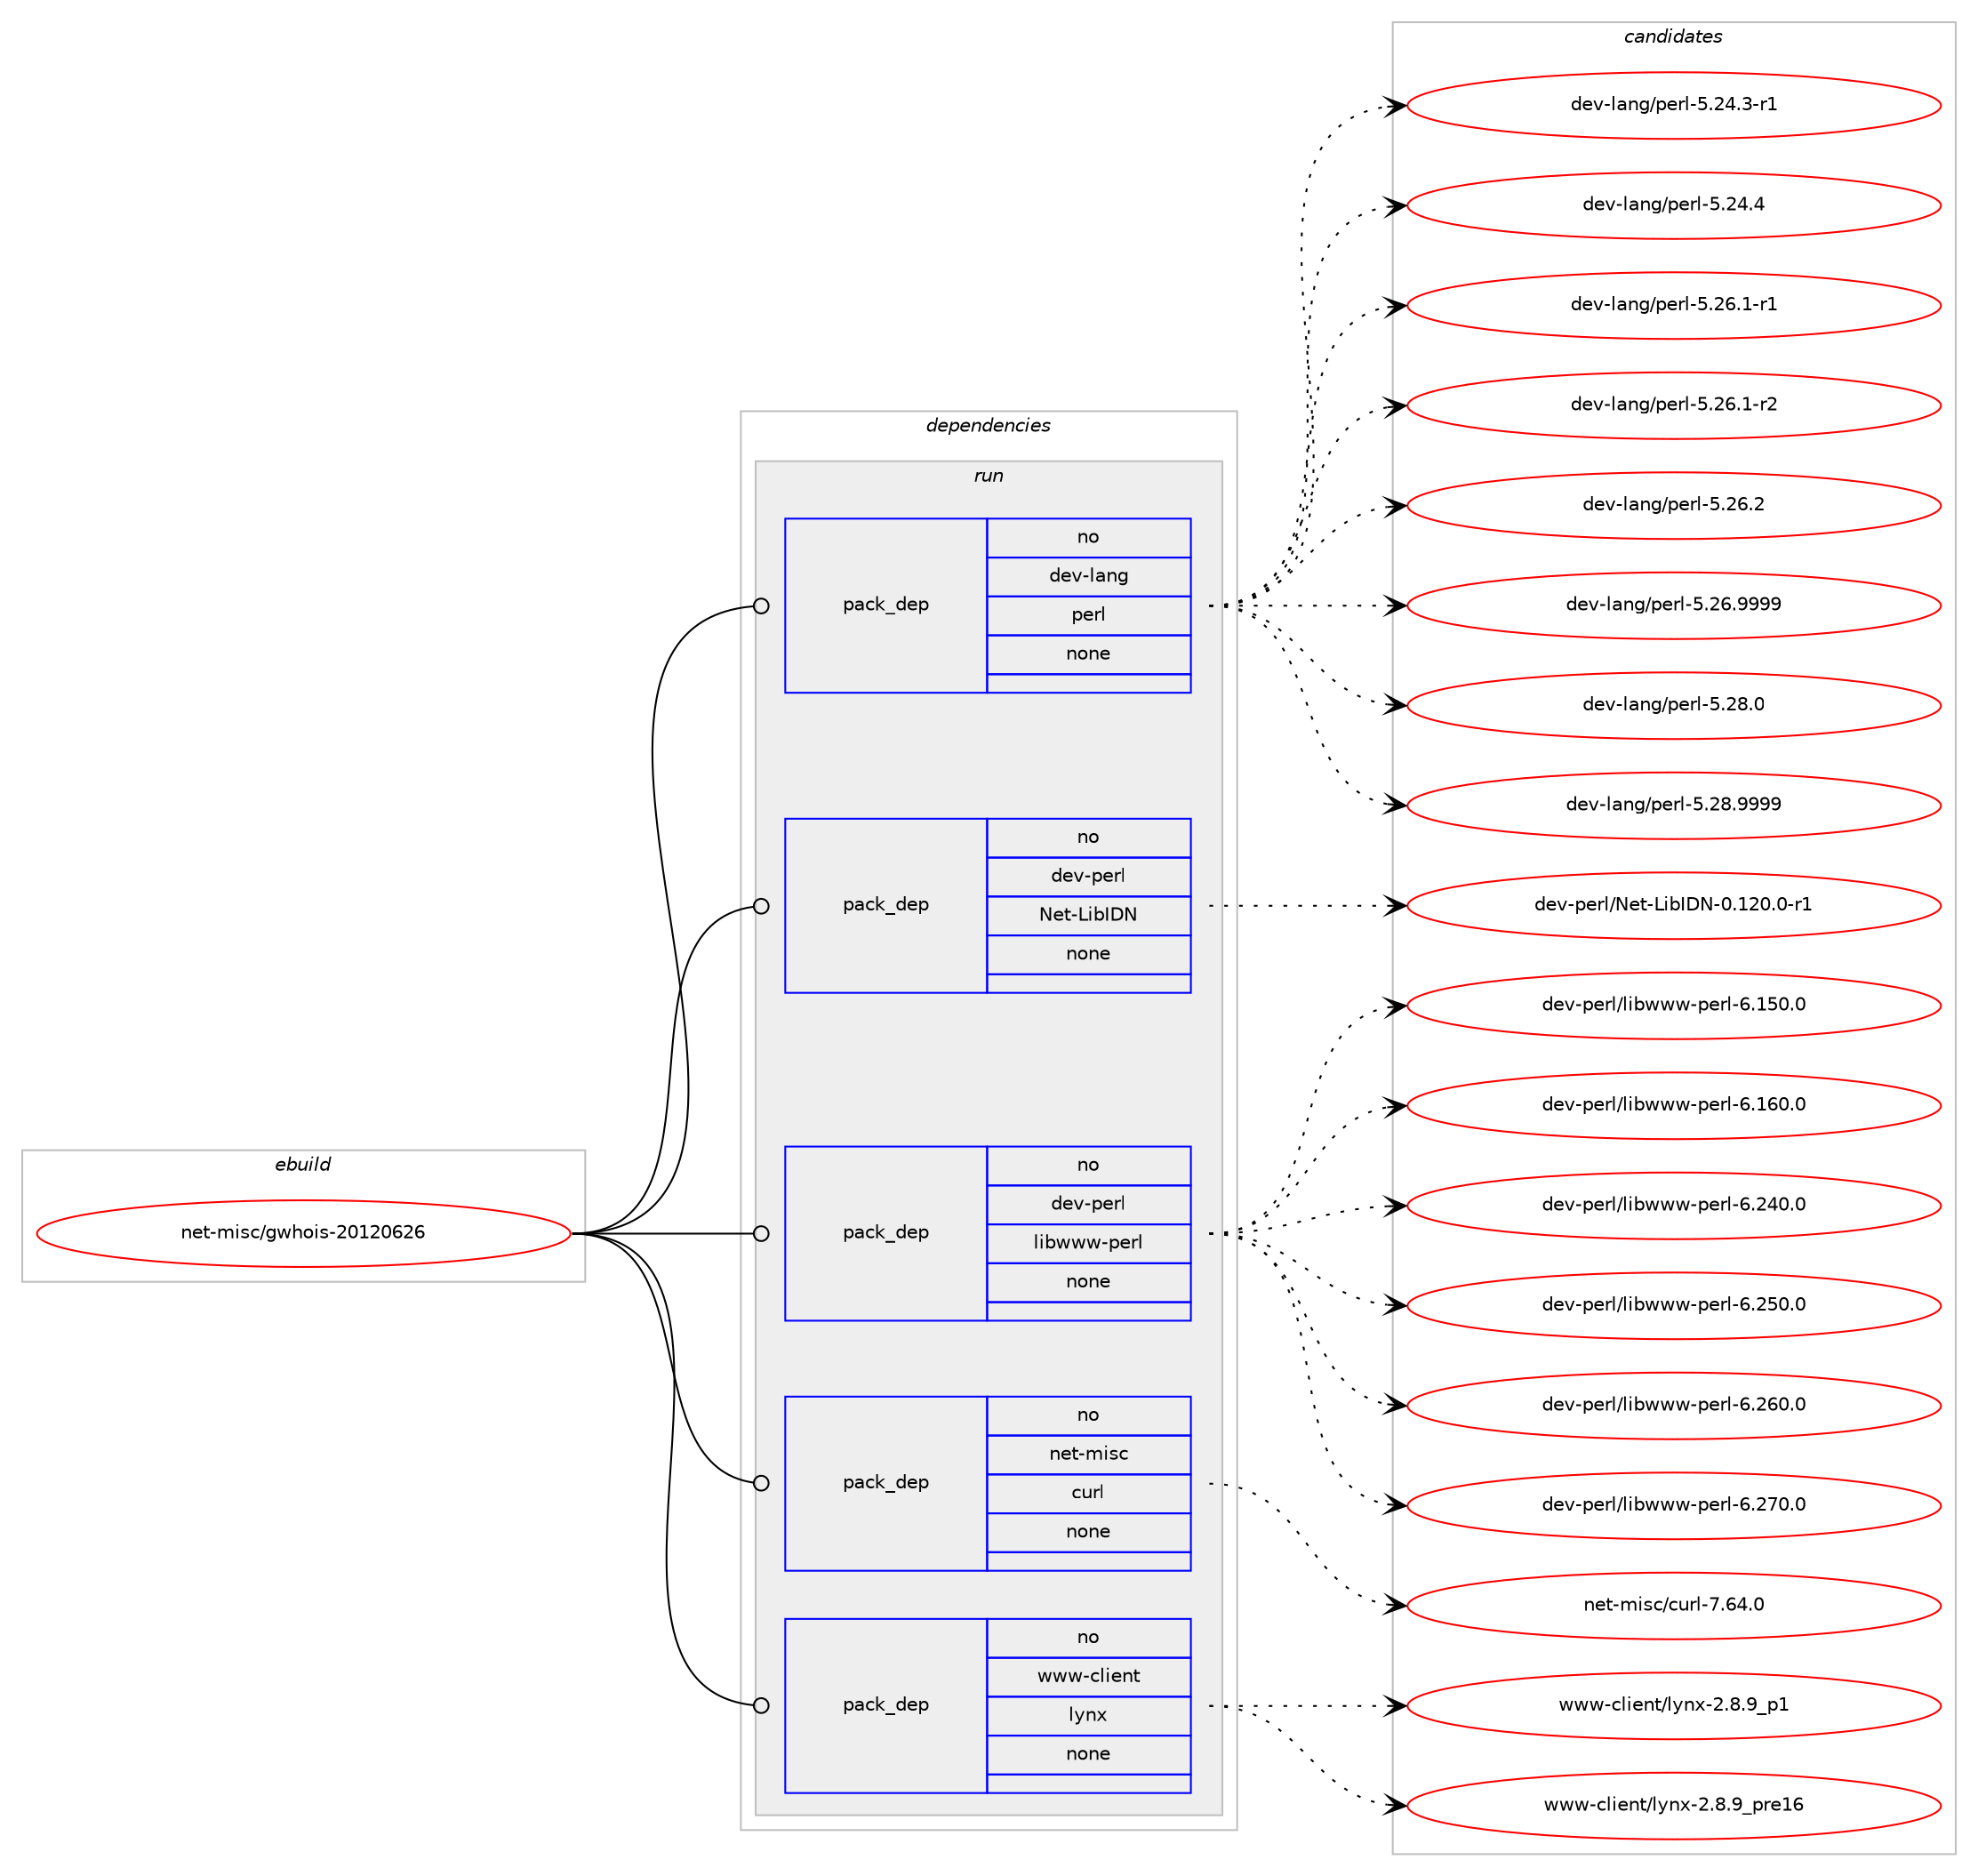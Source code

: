 digraph prolog {

# *************
# Graph options
# *************

newrank=true;
concentrate=true;
compound=true;
graph [rankdir=LR,fontname=Helvetica,fontsize=10,ranksep=1.5];#, ranksep=2.5, nodesep=0.2];
edge  [arrowhead=vee];
node  [fontname=Helvetica,fontsize=10];

# **********
# The ebuild
# **********

subgraph cluster_leftcol {
color=gray;
rank=same;
label=<<i>ebuild</i>>;
id [label="net-misc/gwhois-20120626", color=red, width=4, href="../net-misc/gwhois-20120626.svg"];
}

# ****************
# The dependencies
# ****************

subgraph cluster_midcol {
color=gray;
label=<<i>dependencies</i>>;
subgraph cluster_compile {
fillcolor="#eeeeee";
style=filled;
label=<<i>compile</i>>;
}
subgraph cluster_compileandrun {
fillcolor="#eeeeee";
style=filled;
label=<<i>compile and run</i>>;
}
subgraph cluster_run {
fillcolor="#eeeeee";
style=filled;
label=<<i>run</i>>;
subgraph pack1192590 {
dependency1668073 [label=<<TABLE BORDER="0" CELLBORDER="1" CELLSPACING="0" CELLPADDING="4" WIDTH="220"><TR><TD ROWSPAN="6" CELLPADDING="30">pack_dep</TD></TR><TR><TD WIDTH="110">no</TD></TR><TR><TD>dev-lang</TD></TR><TR><TD>perl</TD></TR><TR><TD>none</TD></TR><TR><TD></TD></TR></TABLE>>, shape=none, color=blue];
}
id:e -> dependency1668073:w [weight=20,style="solid",arrowhead="odot"];
subgraph pack1192591 {
dependency1668074 [label=<<TABLE BORDER="0" CELLBORDER="1" CELLSPACING="0" CELLPADDING="4" WIDTH="220"><TR><TD ROWSPAN="6" CELLPADDING="30">pack_dep</TD></TR><TR><TD WIDTH="110">no</TD></TR><TR><TD>dev-perl</TD></TR><TR><TD>Net-LibIDN</TD></TR><TR><TD>none</TD></TR><TR><TD></TD></TR></TABLE>>, shape=none, color=blue];
}
id:e -> dependency1668074:w [weight=20,style="solid",arrowhead="odot"];
subgraph pack1192592 {
dependency1668075 [label=<<TABLE BORDER="0" CELLBORDER="1" CELLSPACING="0" CELLPADDING="4" WIDTH="220"><TR><TD ROWSPAN="6" CELLPADDING="30">pack_dep</TD></TR><TR><TD WIDTH="110">no</TD></TR><TR><TD>dev-perl</TD></TR><TR><TD>libwww-perl</TD></TR><TR><TD>none</TD></TR><TR><TD></TD></TR></TABLE>>, shape=none, color=blue];
}
id:e -> dependency1668075:w [weight=20,style="solid",arrowhead="odot"];
subgraph pack1192593 {
dependency1668076 [label=<<TABLE BORDER="0" CELLBORDER="1" CELLSPACING="0" CELLPADDING="4" WIDTH="220"><TR><TD ROWSPAN="6" CELLPADDING="30">pack_dep</TD></TR><TR><TD WIDTH="110">no</TD></TR><TR><TD>net-misc</TD></TR><TR><TD>curl</TD></TR><TR><TD>none</TD></TR><TR><TD></TD></TR></TABLE>>, shape=none, color=blue];
}
id:e -> dependency1668076:w [weight=20,style="solid",arrowhead="odot"];
subgraph pack1192594 {
dependency1668077 [label=<<TABLE BORDER="0" CELLBORDER="1" CELLSPACING="0" CELLPADDING="4" WIDTH="220"><TR><TD ROWSPAN="6" CELLPADDING="30">pack_dep</TD></TR><TR><TD WIDTH="110">no</TD></TR><TR><TD>www-client</TD></TR><TR><TD>lynx</TD></TR><TR><TD>none</TD></TR><TR><TD></TD></TR></TABLE>>, shape=none, color=blue];
}
id:e -> dependency1668077:w [weight=20,style="solid",arrowhead="odot"];
}
}

# **************
# The candidates
# **************

subgraph cluster_choices {
rank=same;
color=gray;
label=<<i>candidates</i>>;

subgraph choice1192590 {
color=black;
nodesep=1;
choice100101118451089711010347112101114108455346505246514511449 [label="dev-lang/perl-5.24.3-r1", color=red, width=4,href="../dev-lang/perl-5.24.3-r1.svg"];
choice10010111845108971101034711210111410845534650524652 [label="dev-lang/perl-5.24.4", color=red, width=4,href="../dev-lang/perl-5.24.4.svg"];
choice100101118451089711010347112101114108455346505446494511449 [label="dev-lang/perl-5.26.1-r1", color=red, width=4,href="../dev-lang/perl-5.26.1-r1.svg"];
choice100101118451089711010347112101114108455346505446494511450 [label="dev-lang/perl-5.26.1-r2", color=red, width=4,href="../dev-lang/perl-5.26.1-r2.svg"];
choice10010111845108971101034711210111410845534650544650 [label="dev-lang/perl-5.26.2", color=red, width=4,href="../dev-lang/perl-5.26.2.svg"];
choice10010111845108971101034711210111410845534650544657575757 [label="dev-lang/perl-5.26.9999", color=red, width=4,href="../dev-lang/perl-5.26.9999.svg"];
choice10010111845108971101034711210111410845534650564648 [label="dev-lang/perl-5.28.0", color=red, width=4,href="../dev-lang/perl-5.28.0.svg"];
choice10010111845108971101034711210111410845534650564657575757 [label="dev-lang/perl-5.28.9999", color=red, width=4,href="../dev-lang/perl-5.28.9999.svg"];
dependency1668073:e -> choice100101118451089711010347112101114108455346505246514511449:w [style=dotted,weight="100"];
dependency1668073:e -> choice10010111845108971101034711210111410845534650524652:w [style=dotted,weight="100"];
dependency1668073:e -> choice100101118451089711010347112101114108455346505446494511449:w [style=dotted,weight="100"];
dependency1668073:e -> choice100101118451089711010347112101114108455346505446494511450:w [style=dotted,weight="100"];
dependency1668073:e -> choice10010111845108971101034711210111410845534650544650:w [style=dotted,weight="100"];
dependency1668073:e -> choice10010111845108971101034711210111410845534650544657575757:w [style=dotted,weight="100"];
dependency1668073:e -> choice10010111845108971101034711210111410845534650564648:w [style=dotted,weight="100"];
dependency1668073:e -> choice10010111845108971101034711210111410845534650564657575757:w [style=dotted,weight="100"];
}
subgraph choice1192591 {
color=black;
nodesep=1;
choice10010111845112101114108477810111645761059873687845484649504846484511449 [label="dev-perl/Net-LibIDN-0.120.0-r1", color=red, width=4,href="../dev-perl/Net-LibIDN-0.120.0-r1.svg"];
dependency1668074:e -> choice10010111845112101114108477810111645761059873687845484649504846484511449:w [style=dotted,weight="100"];
}
subgraph choice1192592 {
color=black;
nodesep=1;
choice100101118451121011141084710810598119119119451121011141084554464953484648 [label="dev-perl/libwww-perl-6.150.0", color=red, width=4,href="../dev-perl/libwww-perl-6.150.0.svg"];
choice100101118451121011141084710810598119119119451121011141084554464954484648 [label="dev-perl/libwww-perl-6.160.0", color=red, width=4,href="../dev-perl/libwww-perl-6.160.0.svg"];
choice100101118451121011141084710810598119119119451121011141084554465052484648 [label="dev-perl/libwww-perl-6.240.0", color=red, width=4,href="../dev-perl/libwww-perl-6.240.0.svg"];
choice100101118451121011141084710810598119119119451121011141084554465053484648 [label="dev-perl/libwww-perl-6.250.0", color=red, width=4,href="../dev-perl/libwww-perl-6.250.0.svg"];
choice100101118451121011141084710810598119119119451121011141084554465054484648 [label="dev-perl/libwww-perl-6.260.0", color=red, width=4,href="../dev-perl/libwww-perl-6.260.0.svg"];
choice100101118451121011141084710810598119119119451121011141084554465055484648 [label="dev-perl/libwww-perl-6.270.0", color=red, width=4,href="../dev-perl/libwww-perl-6.270.0.svg"];
dependency1668075:e -> choice100101118451121011141084710810598119119119451121011141084554464953484648:w [style=dotted,weight="100"];
dependency1668075:e -> choice100101118451121011141084710810598119119119451121011141084554464954484648:w [style=dotted,weight="100"];
dependency1668075:e -> choice100101118451121011141084710810598119119119451121011141084554465052484648:w [style=dotted,weight="100"];
dependency1668075:e -> choice100101118451121011141084710810598119119119451121011141084554465053484648:w [style=dotted,weight="100"];
dependency1668075:e -> choice100101118451121011141084710810598119119119451121011141084554465054484648:w [style=dotted,weight="100"];
dependency1668075:e -> choice100101118451121011141084710810598119119119451121011141084554465055484648:w [style=dotted,weight="100"];
}
subgraph choice1192593 {
color=black;
nodesep=1;
choice1101011164510910511599479911711410845554654524648 [label="net-misc/curl-7.64.0", color=red, width=4,href="../net-misc/curl-7.64.0.svg"];
dependency1668076:e -> choice1101011164510910511599479911711410845554654524648:w [style=dotted,weight="100"];
}
subgraph choice1192594 {
color=black;
nodesep=1;
choice1191191194599108105101110116471081211101204550465646579511249 [label="www-client/lynx-2.8.9_p1", color=red, width=4,href="../www-client/lynx-2.8.9_p1.svg"];
choice119119119459910810510111011647108121110120455046564657951121141014954 [label="www-client/lynx-2.8.9_pre16", color=red, width=4,href="../www-client/lynx-2.8.9_pre16.svg"];
dependency1668077:e -> choice1191191194599108105101110116471081211101204550465646579511249:w [style=dotted,weight="100"];
dependency1668077:e -> choice119119119459910810510111011647108121110120455046564657951121141014954:w [style=dotted,weight="100"];
}
}

}
